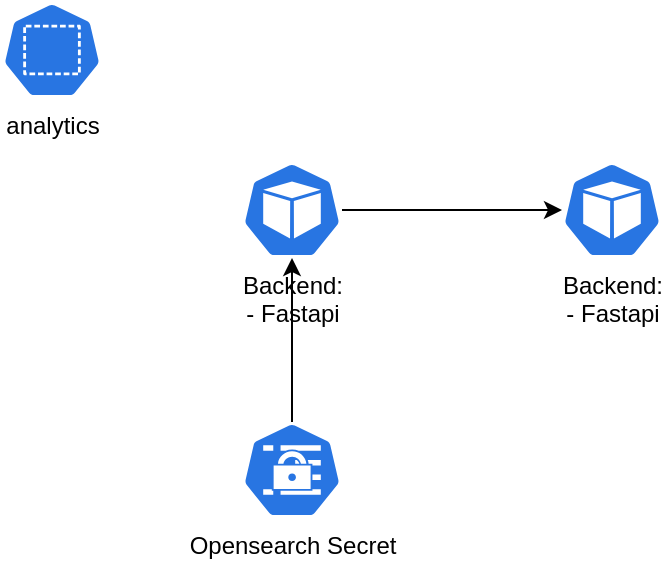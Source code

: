 <mxfile version="24.7.5">
  <diagram name="Page-1" id="nPEwbFAaabZLyPWAdYbm">
    <mxGraphModel dx="678" dy="539" grid="1" gridSize="10" guides="1" tooltips="1" connect="1" arrows="1" fold="1" page="1" pageScale="1" pageWidth="850" pageHeight="1100" math="0" shadow="0">
      <root>
        <mxCell id="0" />
        <mxCell id="1" parent="0" />
        <mxCell id="1ySMR74kioyZd2MBEinS-3" value="" style="edgeStyle=orthogonalEdgeStyle;rounded=0;orthogonalLoop=1;jettySize=auto;html=1;" edge="1" parent="1" source="1ySMR74kioyZd2MBEinS-1" target="1ySMR74kioyZd2MBEinS-2">
          <mxGeometry relative="1" as="geometry" />
        </mxCell>
        <mxCell id="1ySMR74kioyZd2MBEinS-1" value="&lt;div&gt;Backend:&lt;/div&gt;&lt;div&gt;- Fastapi&lt;/div&gt;&lt;div&gt;&lt;br&gt;&lt;/div&gt;&lt;div&gt;&lt;br&gt;&lt;/div&gt;" style="aspect=fixed;sketch=0;html=1;dashed=0;whitespace=wrap;verticalLabelPosition=bottom;verticalAlign=top;fillColor=#2875E2;strokeColor=#ffffff;points=[[0.005,0.63,0],[0.1,0.2,0],[0.9,0.2,0],[0.5,0,0],[0.995,0.63,0],[0.72,0.99,0],[0.5,1,0],[0.28,0.99,0]];shape=mxgraph.kubernetes.icon2;prIcon=pod" vertex="1" parent="1">
          <mxGeometry x="190" y="100" width="50" height="48" as="geometry" />
        </mxCell>
        <mxCell id="1ySMR74kioyZd2MBEinS-2" value="&lt;div&gt;Backend:&lt;/div&gt;&lt;div&gt;- Fastapi&lt;/div&gt;&lt;div&gt;&lt;br&gt;&lt;/div&gt;&lt;div&gt;&lt;br&gt;&lt;/div&gt;" style="aspect=fixed;sketch=0;html=1;dashed=0;whitespace=wrap;verticalLabelPosition=bottom;verticalAlign=top;fillColor=#2875E2;strokeColor=#ffffff;points=[[0.005,0.63,0],[0.1,0.2,0],[0.9,0.2,0],[0.5,0,0],[0.995,0.63,0],[0.72,0.99,0],[0.5,1,0],[0.28,0.99,0]];shape=mxgraph.kubernetes.icon2;prIcon=pod" vertex="1" parent="1">
          <mxGeometry x="350" y="100" width="50" height="48" as="geometry" />
        </mxCell>
        <mxCell id="1ySMR74kioyZd2MBEinS-4" value="Opensearch Secret" style="aspect=fixed;sketch=0;html=1;dashed=0;whitespace=wrap;verticalLabelPosition=bottom;verticalAlign=top;fillColor=#2875E2;strokeColor=#ffffff;points=[[0.005,0.63,0],[0.1,0.2,0],[0.9,0.2,0],[0.5,0,0],[0.995,0.63,0],[0.72,0.99,0],[0.5,1,0],[0.28,0.99,0]];shape=mxgraph.kubernetes.icon2;prIcon=secret" vertex="1" parent="1">
          <mxGeometry x="190" y="230" width="50" height="48" as="geometry" />
        </mxCell>
        <mxCell id="1ySMR74kioyZd2MBEinS-5" style="edgeStyle=orthogonalEdgeStyle;rounded=0;orthogonalLoop=1;jettySize=auto;html=1;entryX=0.5;entryY=1;entryDx=0;entryDy=0;entryPerimeter=0;" edge="1" parent="1" source="1ySMR74kioyZd2MBEinS-4" target="1ySMR74kioyZd2MBEinS-1">
          <mxGeometry relative="1" as="geometry" />
        </mxCell>
        <mxCell id="1ySMR74kioyZd2MBEinS-6" value="analytics" style="aspect=fixed;sketch=0;html=1;dashed=0;whitespace=wrap;verticalLabelPosition=bottom;verticalAlign=top;fillColor=#2875E2;strokeColor=#ffffff;points=[[0.005,0.63,0],[0.1,0.2,0],[0.9,0.2,0],[0.5,0,0],[0.995,0.63,0],[0.72,0.99,0],[0.5,1,0],[0.28,0.99,0]];shape=mxgraph.kubernetes.icon2;prIcon=ns" vertex="1" parent="1">
          <mxGeometry x="70" y="20" width="50" height="48" as="geometry" />
        </mxCell>
      </root>
    </mxGraphModel>
  </diagram>
</mxfile>
